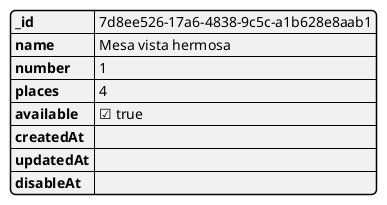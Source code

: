 @startjson
{
"_id": "7d8ee526-17a6-4838-9c5c-a1b628e8aab1",
"name": "Mesa vista hermosa",
"number": 1,
"places": 4,
"available": true,
"createdAt": "",
"updatedAt": "",
"disableAt": ""
}
@endjson
